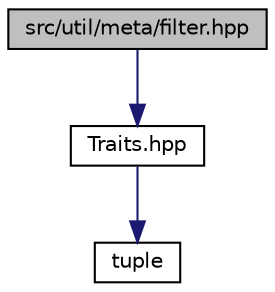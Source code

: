 digraph "src/util/meta/filter.hpp"
{
 // LATEX_PDF_SIZE
  edge [fontname="Helvetica",fontsize="10",labelfontname="Helvetica",labelfontsize="10"];
  node [fontname="Helvetica",fontsize="10",shape=record];
  Node1 [label="src/util/meta/filter.hpp",height=0.2,width=0.4,color="black", fillcolor="grey75", style="filled", fontcolor="black",tooltip=" "];
  Node1 -> Node2 [color="midnightblue",fontsize="10",style="solid",fontname="Helvetica"];
  Node2 [label="Traits.hpp",height=0.2,width=0.4,color="black", fillcolor="white", style="filled",URL="$_traits_8hpp.html",tooltip=" "];
  Node2 -> Node3 [color="midnightblue",fontsize="10",style="solid",fontname="Helvetica"];
  Node3 [label="tuple",height=0.2,width=0.4,color="black", fillcolor="white", style="filled",URL="/home/runner/work/ecstasy/ecstasy/doc/external/cppreference-doxygen-web.tag.xml$cpp/header/tuple.html",tooltip=" "];
}
